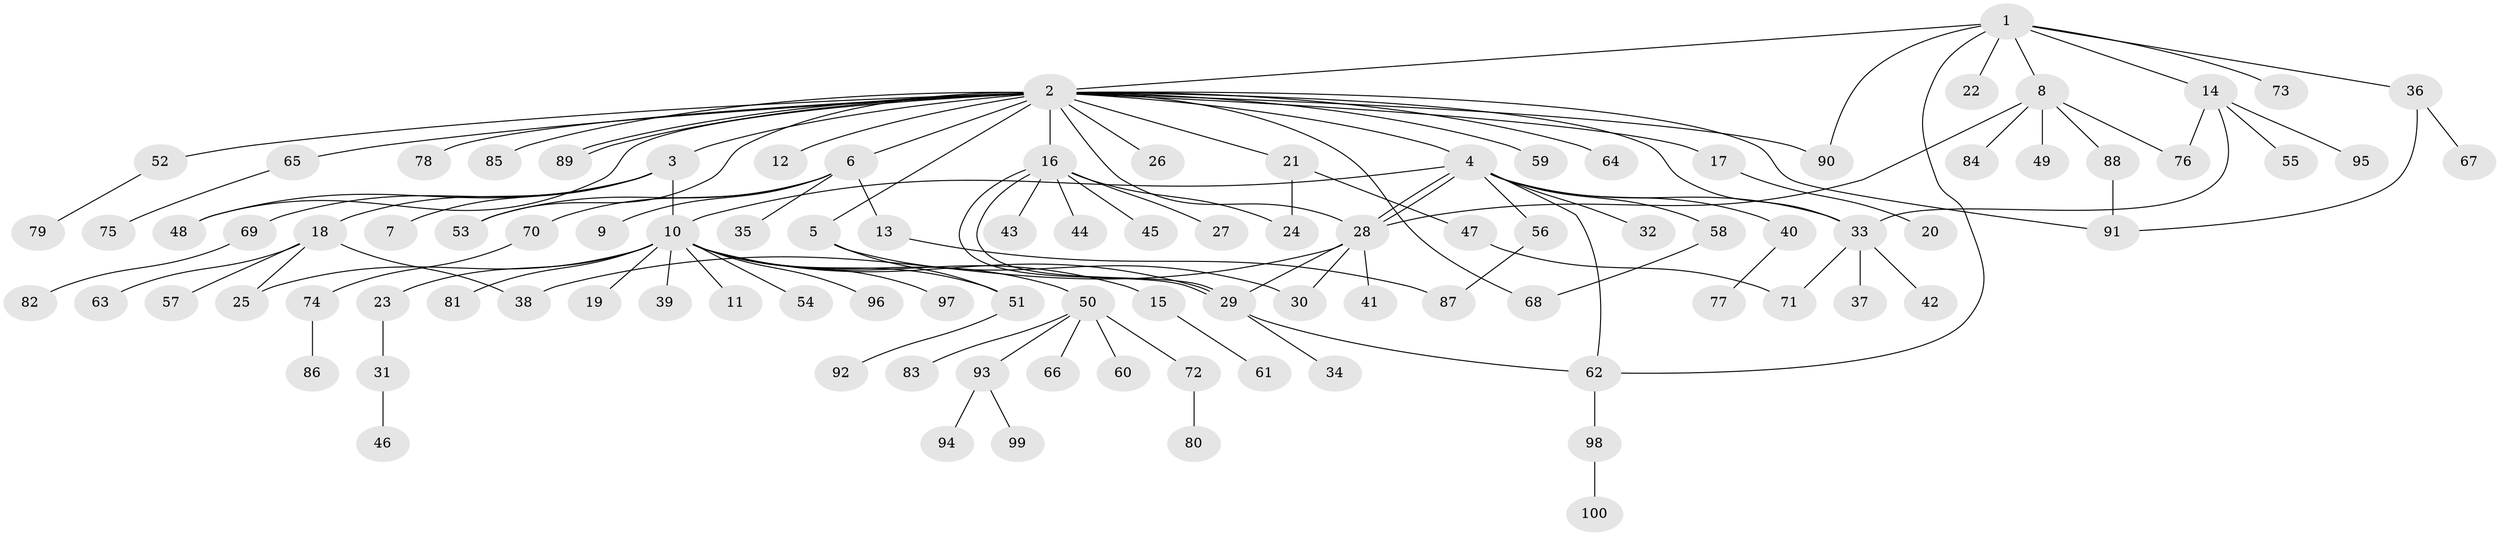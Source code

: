 // Generated by graph-tools (version 1.1) at 2025/11/02/21/25 10:11:09]
// undirected, 100 vertices, 125 edges
graph export_dot {
graph [start="1"]
  node [color=gray90,style=filled];
  1;
  2;
  3;
  4;
  5;
  6;
  7;
  8;
  9;
  10;
  11;
  12;
  13;
  14;
  15;
  16;
  17;
  18;
  19;
  20;
  21;
  22;
  23;
  24;
  25;
  26;
  27;
  28;
  29;
  30;
  31;
  32;
  33;
  34;
  35;
  36;
  37;
  38;
  39;
  40;
  41;
  42;
  43;
  44;
  45;
  46;
  47;
  48;
  49;
  50;
  51;
  52;
  53;
  54;
  55;
  56;
  57;
  58;
  59;
  60;
  61;
  62;
  63;
  64;
  65;
  66;
  67;
  68;
  69;
  70;
  71;
  72;
  73;
  74;
  75;
  76;
  77;
  78;
  79;
  80;
  81;
  82;
  83;
  84;
  85;
  86;
  87;
  88;
  89;
  90;
  91;
  92;
  93;
  94;
  95;
  96;
  97;
  98;
  99;
  100;
  1 -- 2;
  1 -- 8;
  1 -- 14;
  1 -- 22;
  1 -- 36;
  1 -- 62;
  1 -- 73;
  1 -- 90;
  2 -- 3;
  2 -- 4;
  2 -- 5;
  2 -- 6;
  2 -- 12;
  2 -- 16;
  2 -- 17;
  2 -- 21;
  2 -- 26;
  2 -- 28;
  2 -- 33;
  2 -- 48;
  2 -- 52;
  2 -- 53;
  2 -- 59;
  2 -- 64;
  2 -- 65;
  2 -- 68;
  2 -- 78;
  2 -- 85;
  2 -- 89;
  2 -- 89;
  2 -- 90;
  2 -- 91;
  3 -- 7;
  3 -- 10;
  3 -- 18;
  3 -- 48;
  3 -- 69;
  4 -- 10;
  4 -- 28;
  4 -- 28;
  4 -- 32;
  4 -- 33;
  4 -- 40;
  4 -- 56;
  4 -- 58;
  4 -- 62;
  5 -- 30;
  5 -- 51;
  6 -- 9;
  6 -- 13;
  6 -- 35;
  6 -- 53;
  6 -- 70;
  8 -- 28;
  8 -- 49;
  8 -- 76;
  8 -- 84;
  8 -- 88;
  10 -- 11;
  10 -- 15;
  10 -- 19;
  10 -- 23;
  10 -- 25;
  10 -- 29;
  10 -- 39;
  10 -- 50;
  10 -- 51;
  10 -- 54;
  10 -- 81;
  10 -- 96;
  10 -- 97;
  13 -- 87;
  14 -- 33;
  14 -- 55;
  14 -- 76;
  14 -- 95;
  15 -- 61;
  16 -- 24;
  16 -- 27;
  16 -- 29;
  16 -- 29;
  16 -- 43;
  16 -- 44;
  16 -- 45;
  17 -- 20;
  18 -- 25;
  18 -- 38;
  18 -- 57;
  18 -- 63;
  21 -- 24;
  21 -- 47;
  23 -- 31;
  28 -- 29;
  28 -- 30;
  28 -- 38;
  28 -- 41;
  29 -- 34;
  29 -- 62;
  31 -- 46;
  33 -- 37;
  33 -- 42;
  33 -- 71;
  36 -- 67;
  36 -- 91;
  40 -- 77;
  47 -- 71;
  50 -- 60;
  50 -- 66;
  50 -- 72;
  50 -- 83;
  50 -- 93;
  51 -- 92;
  52 -- 79;
  56 -- 87;
  58 -- 68;
  62 -- 98;
  65 -- 75;
  69 -- 82;
  70 -- 74;
  72 -- 80;
  74 -- 86;
  88 -- 91;
  93 -- 94;
  93 -- 99;
  98 -- 100;
}
